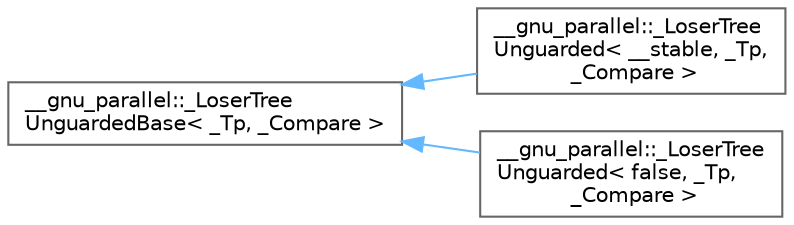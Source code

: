 digraph "Graphical Class Hierarchy"
{
 // LATEX_PDF_SIZE
  bgcolor="transparent";
  edge [fontname=Helvetica,fontsize=10,labelfontname=Helvetica,labelfontsize=10];
  node [fontname=Helvetica,fontsize=10,shape=box,height=0.2,width=0.4];
  rankdir="LR";
  Node0 [id="Node000000",label="__gnu_parallel::_LoserTree\lUnguardedBase\< _Tp, _Compare \>",height=0.2,width=0.4,color="grey40", fillcolor="white", style="filled",URL="$class____gnu__parallel_1_1___loser_tree_unguarded_base.html",tooltip="Base class for unguarded _LoserTree implementation."];
  Node0 -> Node1 [id="edge36_Node000000_Node000001",dir="back",color="steelblue1",style="solid",tooltip=" "];
  Node1 [id="Node000001",label="__gnu_parallel::_LoserTree\lUnguarded\< __stable, _Tp,\l _Compare \>",height=0.2,width=0.4,color="grey40", fillcolor="white", style="filled",URL="$class____gnu__parallel_1_1___loser_tree_unguarded.html",tooltip="Stable implementation of unguarded _LoserTree."];
  Node0 -> Node2 [id="edge37_Node000000_Node000002",dir="back",color="steelblue1",style="solid",tooltip=" "];
  Node2 [id="Node000002",label="__gnu_parallel::_LoserTree\lUnguarded\< false, _Tp,\l _Compare \>",height=0.2,width=0.4,color="grey40", fillcolor="white", style="filled",URL="$class____gnu__parallel_1_1___loser_tree_unguarded_3_01false_00_01___tp_00_01___compare_01_4.html",tooltip="Non-Stable implementation of unguarded _LoserTree."];
}
